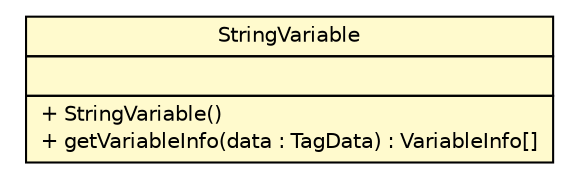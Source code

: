 #!/usr/local/bin/dot
#
# Class diagram 
# Generated by UMLGraph version R5_6-24-gf6e263 (http://www.umlgraph.org/)
#

digraph G {
	edge [fontname="Helvetica",fontsize=10,labelfontname="Helvetica",labelfontsize=10];
	node [fontname="Helvetica",fontsize=10,shape=plaintext];
	nodesep=0.25;
	ranksep=0.5;
	// nl.b3p.web.jsp.StringVariable
	c32 [label=<<table title="nl.b3p.web.jsp.StringVariable" border="0" cellborder="1" cellspacing="0" cellpadding="2" port="p" bgcolor="lemonChiffon" href="./StringVariable.html">
		<tr><td><table border="0" cellspacing="0" cellpadding="1">
<tr><td align="center" balign="center"> StringVariable </td></tr>
		</table></td></tr>
		<tr><td><table border="0" cellspacing="0" cellpadding="1">
<tr><td align="left" balign="left">  </td></tr>
		</table></td></tr>
		<tr><td><table border="0" cellspacing="0" cellpadding="1">
<tr><td align="left" balign="left"> + StringVariable() </td></tr>
<tr><td align="left" balign="left"> + getVariableInfo(data : TagData) : VariableInfo[] </td></tr>
		</table></td></tr>
		</table>>, URL="./StringVariable.html", fontname="Helvetica", fontcolor="black", fontsize=10.0];
}

